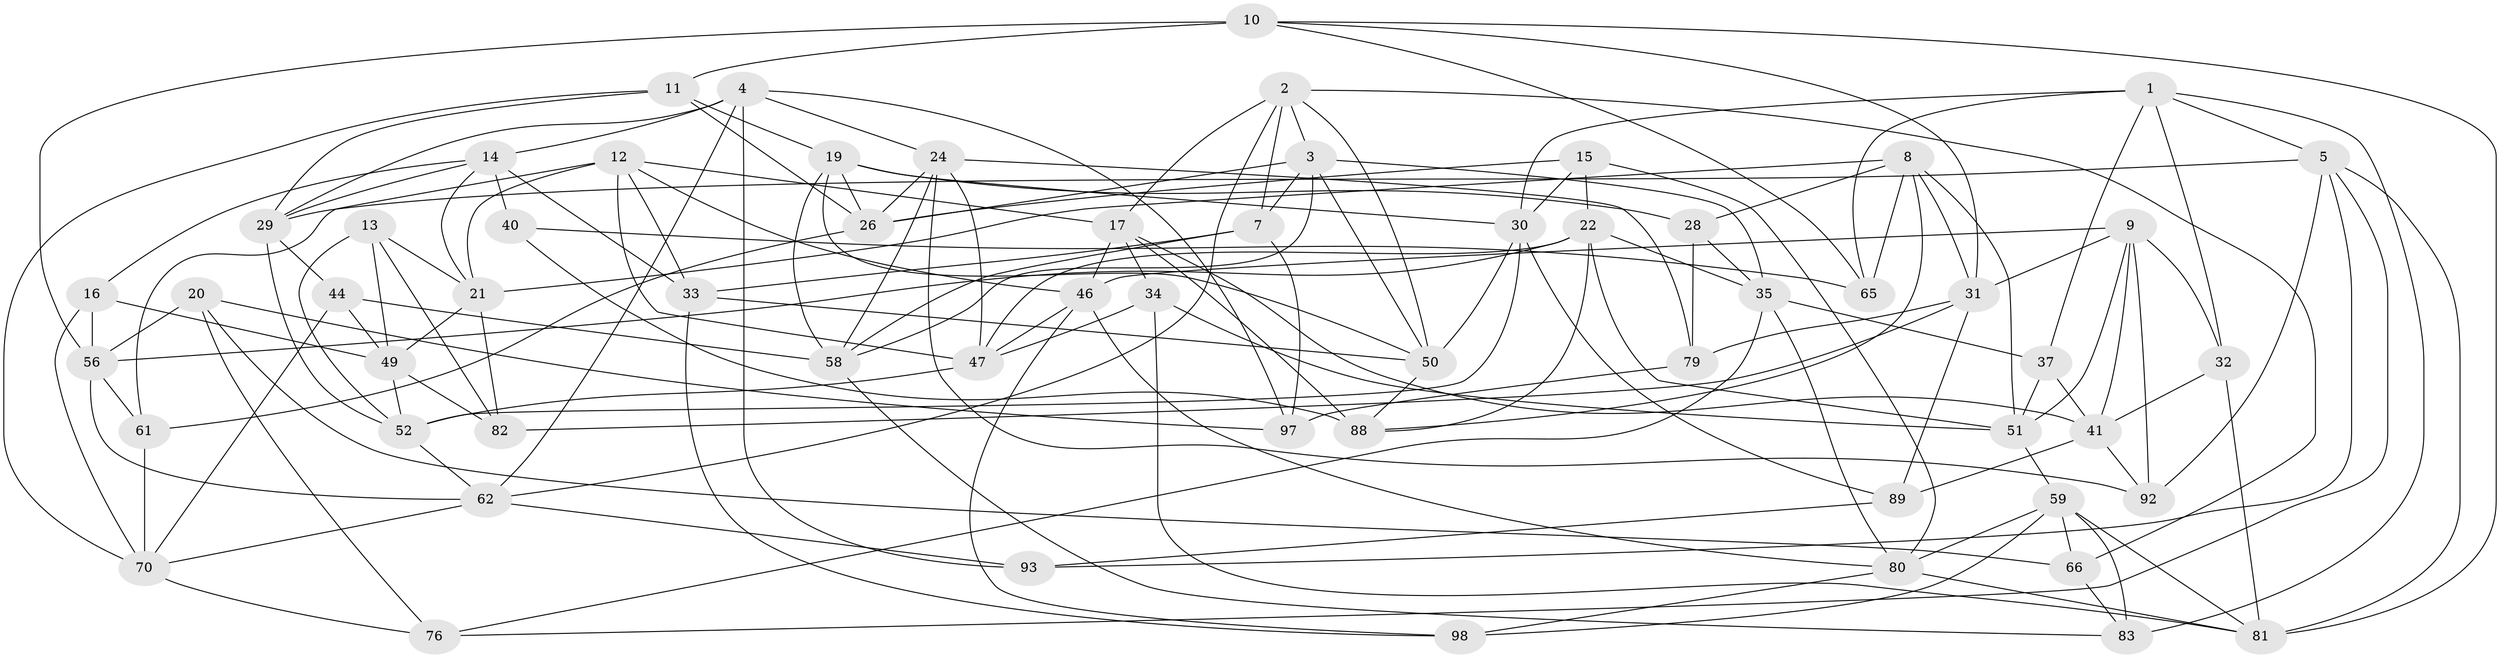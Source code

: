 // original degree distribution, {4: 1.0}
// Generated by graph-tools (version 1.1) at 2025/42/03/06/25 10:42:17]
// undirected, 60 vertices, 155 edges
graph export_dot {
graph [start="1"]
  node [color=gray90,style=filled];
  1 [super="+48"];
  2 [super="+6"];
  3 [super="+42"];
  4 [super="+27"];
  5 [super="+53"];
  7 [super="+43"];
  8 [super="+84"];
  9 [super="+25"];
  10 [super="+23"];
  11 [super="+60"];
  12 [super="+95"];
  13;
  14 [super="+90"];
  15;
  16;
  17 [super="+18"];
  19 [super="+64"];
  20;
  21 [super="+57"];
  22 [super="+39"];
  24 [super="+45"];
  26 [super="+86"];
  28;
  29 [super="+54"];
  30 [super="+38"];
  31 [super="+36"];
  32;
  33 [super="+75"];
  34;
  35 [super="+73"];
  37;
  40;
  41 [super="+77"];
  44;
  46 [super="+85"];
  47 [super="+72"];
  49 [super="+55"];
  50 [super="+74"];
  51 [super="+67"];
  52 [super="+63"];
  56 [super="+78"];
  58 [super="+69"];
  59 [super="+68"];
  61;
  62 [super="+71"];
  65;
  66;
  70 [super="+96"];
  76;
  79;
  80 [super="+87"];
  81 [super="+94"];
  82;
  83;
  88 [super="+91"];
  89;
  92;
  93;
  97;
  98;
  1 -- 37;
  1 -- 30;
  1 -- 32;
  1 -- 83;
  1 -- 65;
  1 -- 5;
  2 -- 17;
  2 -- 62;
  2 -- 50;
  2 -- 66;
  2 -- 7;
  2 -- 3;
  3 -- 58;
  3 -- 50;
  3 -- 26;
  3 -- 35;
  3 -- 7;
  4 -- 97;
  4 -- 29;
  4 -- 24;
  4 -- 93;
  4 -- 62;
  4 -- 14;
  5 -- 76;
  5 -- 93;
  5 -- 81;
  5 -- 29;
  5 -- 92;
  7 -- 33 [weight=2];
  7 -- 97;
  7 -- 58;
  8 -- 65;
  8 -- 31;
  8 -- 88;
  8 -- 51;
  8 -- 28;
  8 -- 21;
  9 -- 46;
  9 -- 41;
  9 -- 31;
  9 -- 32;
  9 -- 51;
  9 -- 92;
  10 -- 81;
  10 -- 65;
  10 -- 11 [weight=2];
  10 -- 31;
  10 -- 56;
  11 -- 26;
  11 -- 19;
  11 -- 29;
  11 -- 70;
  12 -- 33;
  12 -- 47;
  12 -- 46;
  12 -- 17;
  12 -- 61;
  12 -- 21;
  13 -- 21;
  13 -- 82;
  13 -- 52;
  13 -- 49;
  14 -- 16;
  14 -- 33;
  14 -- 40;
  14 -- 29;
  14 -- 21;
  15 -- 26;
  15 -- 30;
  15 -- 80;
  15 -- 22;
  16 -- 70;
  16 -- 49;
  16 -- 56;
  17 -- 34;
  17 -- 88;
  17 -- 46;
  17 -- 41;
  19 -- 28;
  19 -- 30;
  19 -- 50;
  19 -- 26;
  19 -- 58;
  20 -- 76;
  20 -- 56;
  20 -- 66;
  20 -- 97;
  21 -- 82;
  21 -- 49;
  22 -- 35;
  22 -- 47;
  22 -- 56;
  22 -- 88;
  22 -- 51;
  24 -- 79;
  24 -- 92;
  24 -- 26;
  24 -- 47;
  24 -- 58;
  26 -- 61;
  28 -- 79;
  28 -- 35;
  29 -- 44;
  29 -- 52;
  30 -- 89;
  30 -- 52;
  30 -- 50;
  31 -- 89;
  31 -- 82;
  31 -- 79;
  32 -- 41;
  32 -- 81;
  33 -- 50;
  33 -- 98;
  34 -- 51;
  34 -- 81;
  34 -- 47;
  35 -- 37;
  35 -- 80;
  35 -- 76;
  37 -- 51;
  37 -- 41;
  40 -- 88 [weight=2];
  40 -- 65;
  41 -- 89;
  41 -- 92;
  44 -- 49;
  44 -- 70;
  44 -- 58;
  46 -- 47;
  46 -- 80;
  46 -- 98;
  47 -- 52;
  49 -- 82;
  49 -- 52;
  50 -- 88;
  51 -- 59;
  52 -- 62;
  56 -- 61;
  56 -- 62;
  58 -- 83;
  59 -- 66;
  59 -- 83;
  59 -- 80;
  59 -- 81;
  59 -- 98;
  61 -- 70;
  62 -- 70;
  62 -- 93;
  66 -- 83;
  70 -- 76;
  79 -- 97;
  80 -- 98;
  80 -- 81;
  89 -- 93;
}
